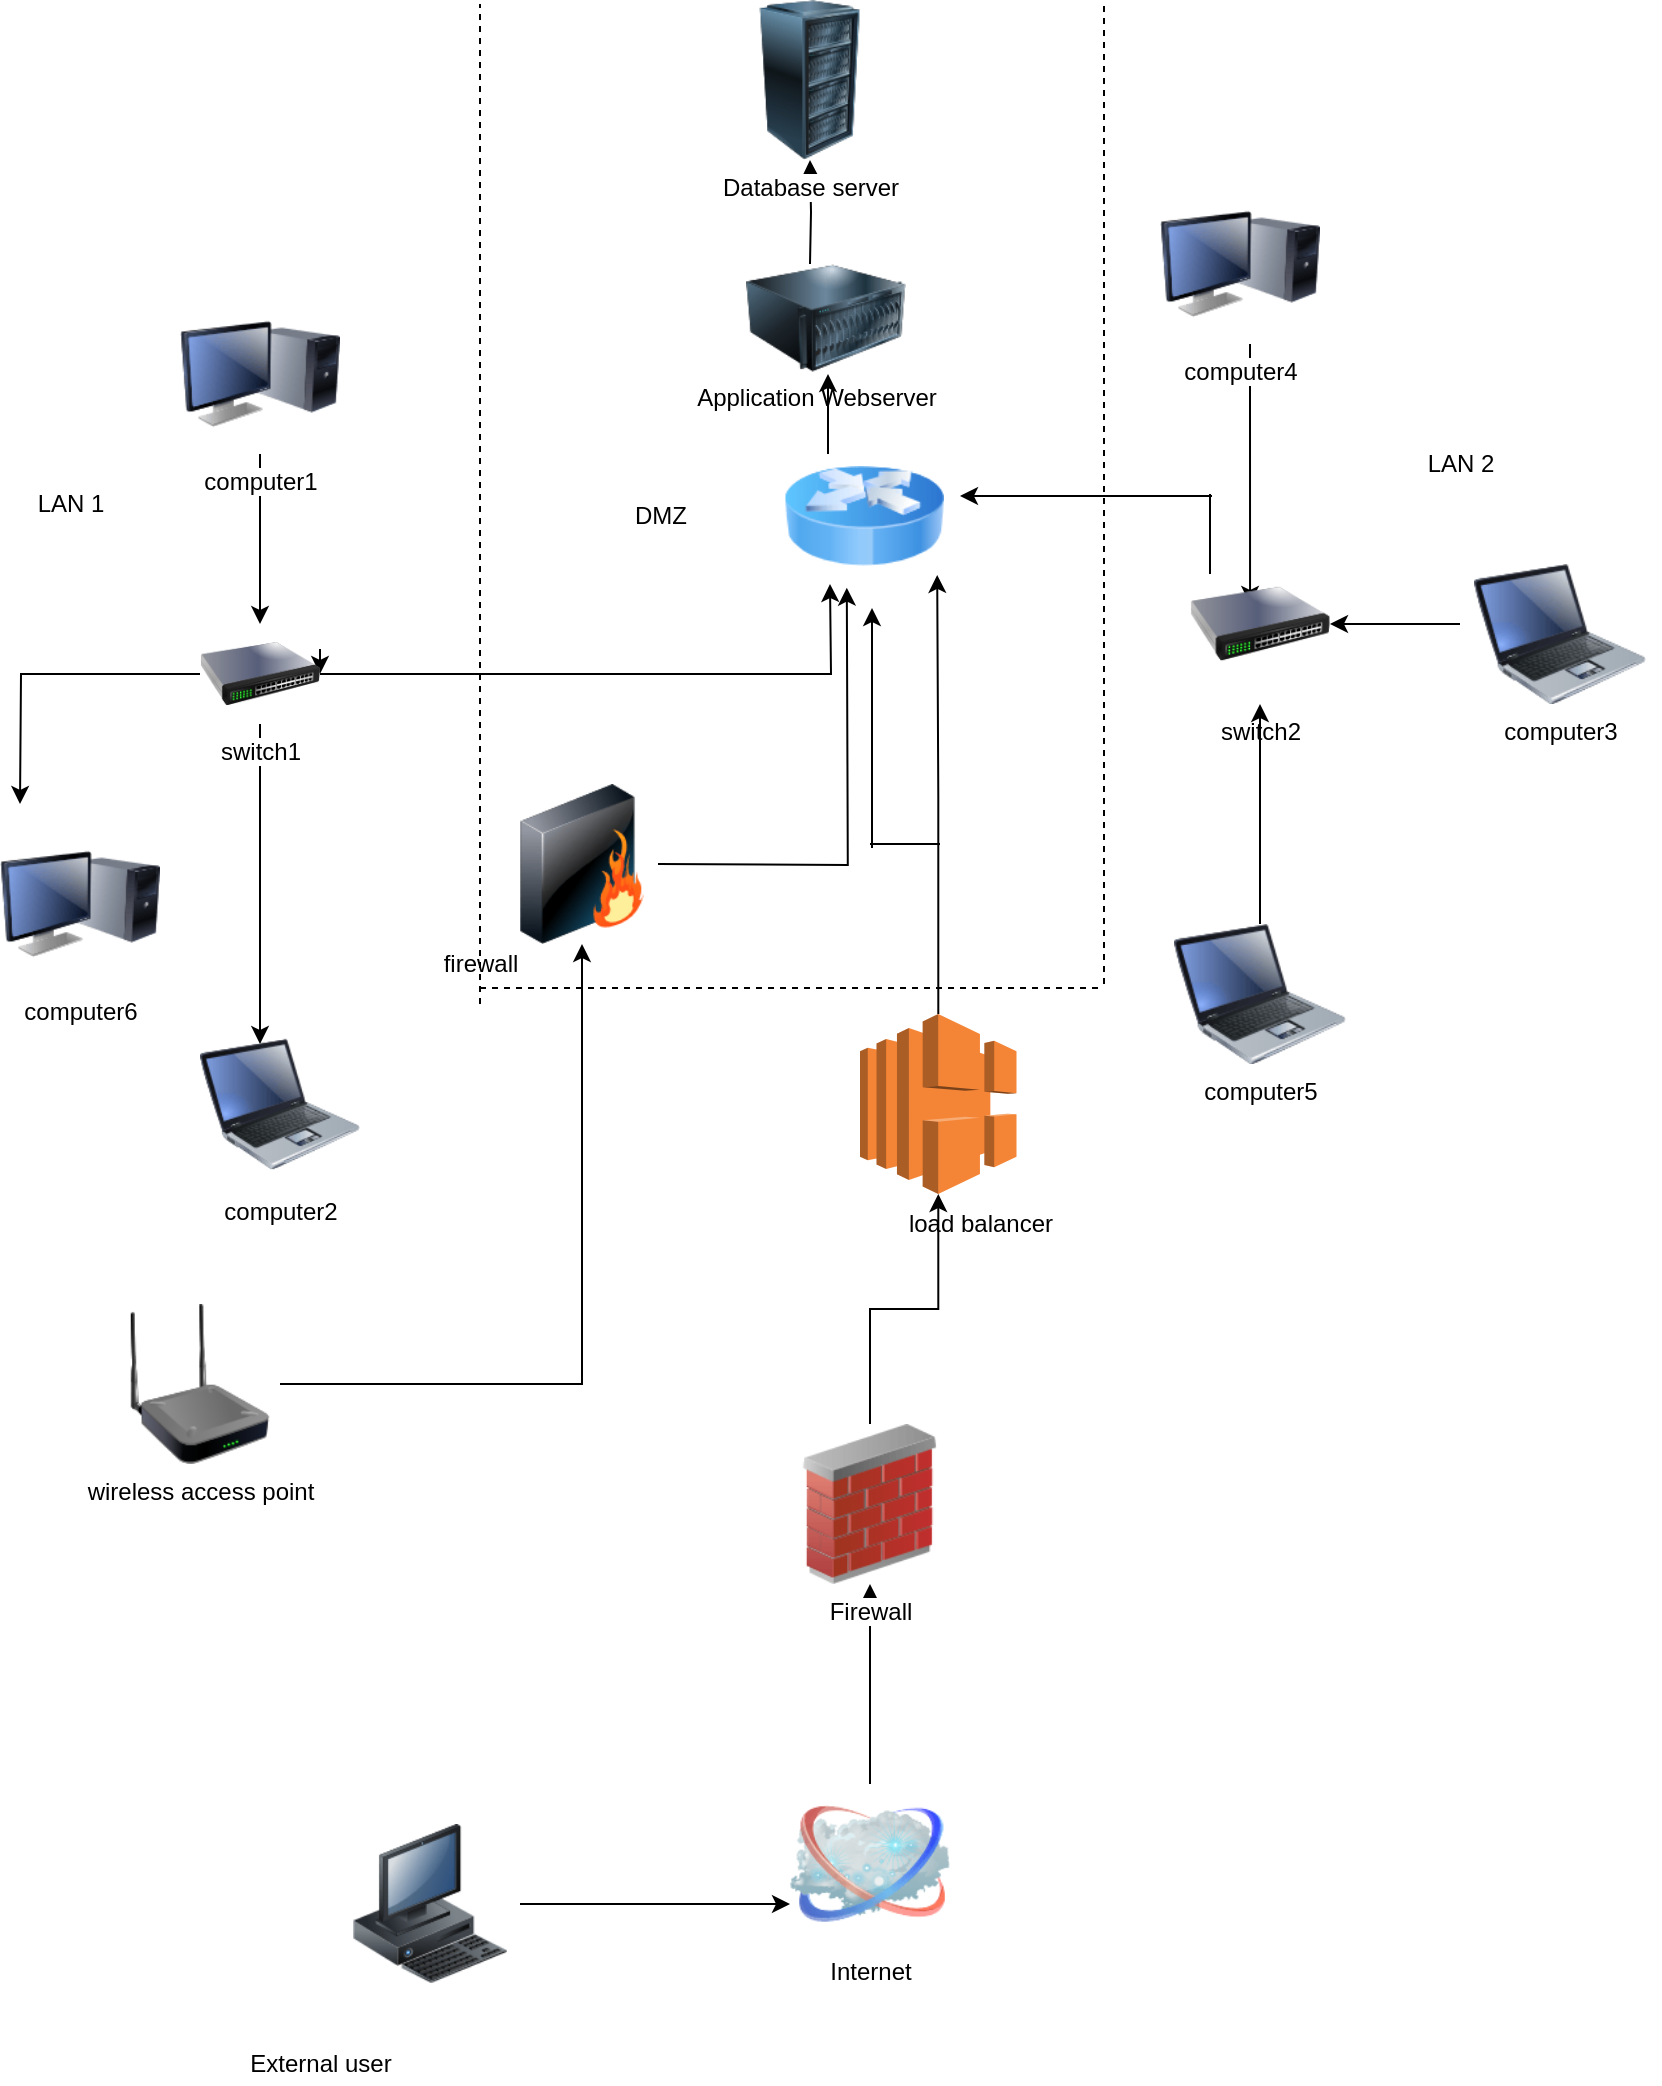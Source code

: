 <mxfile version="14.7.0" type="google"><diagram id="9Ln__WcN5FOQuSjU5_l4" name="Page-1"><mxGraphModel dx="1888" dy="580" grid="1" gridSize="10" guides="1" tooltips="1" connect="1" arrows="1" fold="1" page="1" pageScale="1" pageWidth="850" pageHeight="1100" math="0" shadow="0"><root><mxCell id="0"/><mxCell id="1" parent="0"/><mxCell id="Edn5bEbhi4a-0aCmNT7H-79" style="edgeStyle=orthogonalEdgeStyle;rounded=0;orthogonalLoop=1;jettySize=auto;html=1;entryX=0.5;entryY=1;entryDx=0;entryDy=0;" parent="1" source="Edn5bEbhi4a-0aCmNT7H-8" target="Edn5bEbhi4a-0aCmNT7H-9" edge="1"><mxGeometry relative="1" as="geometry"/></mxCell><mxCell id="Edn5bEbhi4a-0aCmNT7H-8" value="Internet" style="image;html=1;image=img/lib/clip_art/networking/Cloud_128x128.png" parent="1" vertex="1"><mxGeometry x="385" y="910" width="80" height="80" as="geometry"/></mxCell><mxCell id="Edn5bEbhi4a-0aCmNT7H-18" value="computer2" style="image;html=1;image=img/lib/clip_art/computers/Laptop_128x128.png" parent="1" vertex="1"><mxGeometry x="90" y="530" width="80" height="80" as="geometry"/></mxCell><mxCell id="Edn5bEbhi4a-0aCmNT7H-58" style="edgeStyle=orthogonalEdgeStyle;rounded=0;orthogonalLoop=1;jettySize=auto;html=1;entryX=1;entryY=0.5;entryDx=0;entryDy=0;" parent="1" source="Edn5bEbhi4a-0aCmNT7H-19" target="Edn5bEbhi4a-0aCmNT7H-22" edge="1"><mxGeometry relative="1" as="geometry"><Array as="points"><mxPoint x="700" y="330"/><mxPoint x="700" y="330"/></Array></mxGeometry></mxCell><mxCell id="Edn5bEbhi4a-0aCmNT7H-19" value="computer3" style="image;html=1;image=img/lib/clip_art/computers/Laptop_128x128.png" parent="1" vertex="1"><mxGeometry x="720" y="300" width="100" height="70" as="geometry"/></mxCell><mxCell id="Edn5bEbhi4a-0aCmNT7H-55" style="edgeStyle=orthogonalEdgeStyle;rounded=0;orthogonalLoop=1;jettySize=auto;html=1;entryX=0.429;entryY=0.375;entryDx=0;entryDy=0;entryPerimeter=0;" parent="1" source="Edn5bEbhi4a-0aCmNT7H-20" target="Edn5bEbhi4a-0aCmNT7H-22" edge="1"><mxGeometry relative="1" as="geometry"><Array as="points"><mxPoint x="615" y="220"/><mxPoint x="615" y="220"/></Array></mxGeometry></mxCell><mxCell id="Edn5bEbhi4a-0aCmNT7H-20" value="computer4" style="image;html=1;image=img/lib/clip_art/computers/Monitor_Tower_128x128.png" parent="1" vertex="1"><mxGeometry x="570" y="110" width="80" height="80" as="geometry"/></mxCell><mxCell id="Edn5bEbhi4a-0aCmNT7H-53" style="edgeStyle=orthogonalEdgeStyle;rounded=0;orthogonalLoop=1;jettySize=auto;html=1;" parent="1" source="Edn5bEbhi4a-0aCmNT7H-21" target="Edn5bEbhi4a-0aCmNT7H-7" edge="1"><mxGeometry relative="1" as="geometry"/></mxCell><mxCell id="Edn5bEbhi4a-0aCmNT7H-21" value="computer1" style="image;html=1;image=img/lib/clip_art/computers/Monitor_Tower_128x128.png" parent="1" vertex="1"><mxGeometry x="80" y="165" width="80" height="80" as="geometry"/></mxCell><mxCell id="Edn5bEbhi4a-0aCmNT7H-22" value="switch2" style="image;html=1;image=img/lib/clip_art/networking/Switch_128x128.png" parent="1" vertex="1"><mxGeometry x="585" y="290" width="70" height="80" as="geometry"/></mxCell><mxCell id="Edn5bEbhi4a-0aCmNT7H-59" style="edgeStyle=orthogonalEdgeStyle;rounded=0;orthogonalLoop=1;jettySize=auto;html=1;" parent="1" source="Edn5bEbhi4a-0aCmNT7H-23" target="Edn5bEbhi4a-0aCmNT7H-22" edge="1"><mxGeometry relative="1" as="geometry"/></mxCell><mxCell id="Edn5bEbhi4a-0aCmNT7H-23" value="computer5" style="image;html=1;image=img/lib/clip_art/computers/Laptop_128x128.png" parent="1" vertex="1"><mxGeometry x="570" y="480" width="100" height="70" as="geometry"/></mxCell><mxCell id="Edn5bEbhi4a-0aCmNT7H-25" value="computer6" style="image;html=1;image=img/lib/clip_art/computers/Monitor_Tower_128x128.png" parent="1" vertex="1"><mxGeometry x="-10" y="430" width="80" height="80" as="geometry"/></mxCell><mxCell id="Edn5bEbhi4a-0aCmNT7H-78" style="edgeStyle=orthogonalEdgeStyle;rounded=0;orthogonalLoop=1;jettySize=auto;html=1;" parent="1" source="Edn5bEbhi4a-0aCmNT7H-9" target="Edn5bEbhi4a-0aCmNT7H-68" edge="1"><mxGeometry relative="1" as="geometry"/></mxCell><mxCell id="Edn5bEbhi4a-0aCmNT7H-9" value="Firewall" style="image;html=1;image=img/lib/clip_art/networking/Firewall_02_128x128.png" parent="1" vertex="1"><mxGeometry x="385" y="730" width="80" height="80" as="geometry"/></mxCell><mxCell id="Edn5bEbhi4a-0aCmNT7H-44" style="edgeStyle=orthogonalEdgeStyle;curved=1;rounded=0;orthogonalLoop=1;jettySize=auto;html=1;exitX=1;exitY=0.25;exitDx=0;exitDy=0;entryX=1;entryY=0.5;entryDx=0;entryDy=0;" parent="1" source="Edn5bEbhi4a-0aCmNT7H-7" target="Edn5bEbhi4a-0aCmNT7H-7" edge="1"><mxGeometry relative="1" as="geometry"/></mxCell><mxCell id="Edn5bEbhi4a-0aCmNT7H-54" style="edgeStyle=orthogonalEdgeStyle;rounded=0;orthogonalLoop=1;jettySize=auto;html=1;entryX=0.25;entryY=1;entryDx=0;entryDy=0;" parent="1" source="Edn5bEbhi4a-0aCmNT7H-7" edge="1"><mxGeometry relative="1" as="geometry"><mxPoint x="405" y="310" as="targetPoint"/></mxGeometry></mxCell><mxCell id="Edn5bEbhi4a-0aCmNT7H-61" style="edgeStyle=orthogonalEdgeStyle;rounded=0;orthogonalLoop=1;jettySize=auto;html=1;" parent="1" source="Edn5bEbhi4a-0aCmNT7H-7" edge="1"><mxGeometry relative="1" as="geometry"><mxPoint y="420" as="targetPoint"/></mxGeometry></mxCell><mxCell id="Edn5bEbhi4a-0aCmNT7H-62" style="edgeStyle=orthogonalEdgeStyle;rounded=0;orthogonalLoop=1;jettySize=auto;html=1;" parent="1" source="Edn5bEbhi4a-0aCmNT7H-7" edge="1"><mxGeometry relative="1" as="geometry"><mxPoint x="120" y="540" as="targetPoint"/></mxGeometry></mxCell><mxCell id="Edn5bEbhi4a-0aCmNT7H-7" value="switch1" style="image;html=1;image=img/lib/clip_art/networking/Switch_128x128.png" parent="1" vertex="1"><mxGeometry x="90" y="330" width="60" height="50" as="geometry"/></mxCell><mxCell id="Edn5bEbhi4a-0aCmNT7H-73" style="edgeStyle=orthogonalEdgeStyle;rounded=0;orthogonalLoop=1;jettySize=auto;html=1;entryX=0.5;entryY=1;entryDx=0;entryDy=0;" parent="1" source="Edn5bEbhi4a-0aCmNT7H-67" target="Edn5bEbhi4a-0aCmNT7H-72" edge="1"><mxGeometry relative="1" as="geometry"/></mxCell><mxCell id="Edn5bEbhi4a-0aCmNT7H-67" value="wireless access point" style="image;html=1;image=img/lib/clip_art/networking/Repeater_128x128.png" parent="1" vertex="1"><mxGeometry x="50" y="670" width="80" height="80" as="geometry"/></mxCell><mxCell id="Edn5bEbhi4a-0aCmNT7H-77" style="edgeStyle=orthogonalEdgeStyle;rounded=0;orthogonalLoop=1;jettySize=auto;html=1;entryX=0.92;entryY=0.943;entryDx=0;entryDy=0;entryPerimeter=0;" parent="1" source="Edn5bEbhi4a-0aCmNT7H-68" edge="1"><mxGeometry relative="1" as="geometry"><mxPoint x="458.6" y="305.44" as="targetPoint"/></mxGeometry></mxCell><mxCell id="Edn5bEbhi4a-0aCmNT7H-68" value="" style="outlineConnect=0;dashed=0;verticalLabelPosition=bottom;verticalAlign=top;align=center;html=1;shape=mxgraph.aws3.elastic_load_balancing;fillColor=#F58536;gradientColor=none;" parent="1" vertex="1"><mxGeometry x="420" y="525" width="78.25" height="90" as="geometry"/></mxCell><mxCell id="h33ua-BUwazuL2H9Vc7R-15" style="edgeStyle=orthogonalEdgeStyle;rounded=0;orthogonalLoop=1;jettySize=auto;html=1;entryX=0.5;entryY=1;entryDx=0;entryDy=0;endArrow=classic;endFill=1;" edge="1" parent="1" target="Edn5bEbhi4a-0aCmNT7H-70"><mxGeometry relative="1" as="geometry"><mxPoint x="395" y="150" as="sourcePoint"/></mxGeometry></mxCell><mxCell id="Edn5bEbhi4a-0aCmNT7H-70" value="Database server" style="image;html=1;image=img/lib/clip_art/computers/Server_Rack_128x128.png" parent="1" vertex="1"><mxGeometry x="355" y="18" width="80" height="80" as="geometry"/></mxCell><mxCell id="Edn5bEbhi4a-0aCmNT7H-75" style="edgeStyle=orthogonalEdgeStyle;rounded=0;orthogonalLoop=1;jettySize=auto;html=1;entryX=0.38;entryY=1.023;entryDx=0;entryDy=0;entryPerimeter=0;" parent="1" edge="1"><mxGeometry relative="1" as="geometry"><mxPoint x="319" y="450" as="sourcePoint"/><mxPoint x="413.4" y="311.84" as="targetPoint"/></mxGeometry></mxCell><mxCell id="Edn5bEbhi4a-0aCmNT7H-72" value="" style="image;html=1;image=img/lib/clip_art/networking/Firewall_128x128.png" parent="1" vertex="1"><mxGeometry x="241" y="410" width="80" height="80" as="geometry"/></mxCell><mxCell id="h33ua-BUwazuL2H9Vc7R-1" value="" style="endArrow=none;html=1;" edge="1" parent="1"><mxGeometry width="50" height="50" relative="1" as="geometry"><mxPoint x="425" y="440" as="sourcePoint"/><mxPoint x="460" y="440" as="targetPoint"/></mxGeometry></mxCell><mxCell id="h33ua-BUwazuL2H9Vc7R-3" value="" style="endArrow=classic;html=1;endFill=1;" edge="1" parent="1"><mxGeometry width="50" height="50" relative="1" as="geometry"><mxPoint x="426" y="442" as="sourcePoint"/><mxPoint x="426" y="322" as="targetPoint"/><Array as="points"><mxPoint x="426" y="372"/></Array></mxGeometry></mxCell><mxCell id="h33ua-BUwazuL2H9Vc7R-4" value="load balancer" style="text;html=1;align=center;verticalAlign=middle;resizable=0;points=[];autosize=1;strokeColor=none;" vertex="1" parent="1"><mxGeometry x="435" y="620" width="90" height="20" as="geometry"/></mxCell><mxCell id="h33ua-BUwazuL2H9Vc7R-5" value="firewall" style="text;html=1;align=center;verticalAlign=middle;resizable=0;points=[];autosize=1;strokeColor=none;" vertex="1" parent="1"><mxGeometry x="205" y="490" width="50" height="20" as="geometry"/></mxCell><mxCell id="h33ua-BUwazuL2H9Vc7R-7" style="edgeStyle=orthogonalEdgeStyle;rounded=0;orthogonalLoop=1;jettySize=auto;html=1;exitX=1;exitY=0.5;exitDx=0;exitDy=0;entryX=0;entryY=0.75;entryDx=0;entryDy=0;endArrow=classic;endFill=1;" edge="1" parent="1" source="h33ua-BUwazuL2H9Vc7R-6" target="Edn5bEbhi4a-0aCmNT7H-8"><mxGeometry relative="1" as="geometry"/></mxCell><mxCell id="h33ua-BUwazuL2H9Vc7R-6" value="" style="image;html=1;image=img/lib/clip_art/computers/Workstation_128x128.png" vertex="1" parent="1"><mxGeometry x="160" y="930" width="90" height="80" as="geometry"/></mxCell><mxCell id="h33ua-BUwazuL2H9Vc7R-8" value="External user" style="text;html=1;align=center;verticalAlign=middle;resizable=0;points=[];autosize=1;strokeColor=none;" vertex="1" parent="1"><mxGeometry x="105" y="1040" width="90" height="20" as="geometry"/></mxCell><mxCell id="h33ua-BUwazuL2H9Vc7R-9" value="" style="image;html=1;image=img/lib/clip_art/computers/Server_128x128.png" vertex="1" parent="1"><mxGeometry x="363" y="137" width="80" height="80" as="geometry"/></mxCell><mxCell id="h33ua-BUwazuL2H9Vc7R-10" value="" style="image;html=1;image=img/lib/clip_art/networking/Router_Icon_128x128.png" vertex="1" parent="1"><mxGeometry x="382" y="236" width="80" height="80" as="geometry"/></mxCell><mxCell id="h33ua-BUwazuL2H9Vc7R-11" value="Application Webserver" style="text;html=1;align=center;verticalAlign=middle;resizable=0;points=[];autosize=1;strokeColor=none;" vertex="1" parent="1"><mxGeometry x="328" y="207" width="140" height="20" as="geometry"/></mxCell><mxCell id="h33ua-BUwazuL2H9Vc7R-12" value="" style="endArrow=none;html=1;" edge="1" parent="1"><mxGeometry width="50" height="50" relative="1" as="geometry"><mxPoint x="350" y="280" as="sourcePoint"/><mxPoint x="350" y="280" as="targetPoint"/></mxGeometry></mxCell><mxCell id="h33ua-BUwazuL2H9Vc7R-14" value="" style="endArrow=classic;html=1;endFill=1;" edge="1" parent="1"><mxGeometry width="50" height="50" relative="1" as="geometry"><mxPoint x="404" y="245" as="sourcePoint"/><mxPoint x="404" y="205" as="targetPoint"/></mxGeometry></mxCell><mxCell id="h33ua-BUwazuL2H9Vc7R-16" value="LAN 1" style="text;html=1;align=center;verticalAlign=middle;resizable=0;points=[];autosize=1;strokeColor=none;" vertex="1" parent="1"><mxGeometry y="260" width="50" height="20" as="geometry"/></mxCell><mxCell id="h33ua-BUwazuL2H9Vc7R-17" value="LAN 2" style="text;html=1;align=center;verticalAlign=middle;resizable=0;points=[];autosize=1;strokeColor=none;" vertex="1" parent="1"><mxGeometry x="695" y="240" width="50" height="20" as="geometry"/></mxCell><mxCell id="h33ua-BUwazuL2H9Vc7R-18" value="" style="endArrow=none;dashed=1;html=1;" edge="1" parent="1"><mxGeometry width="50" height="50" relative="1" as="geometry"><mxPoint x="230" y="512" as="sourcePoint"/><mxPoint x="540" y="512" as="targetPoint"/><Array as="points"><mxPoint x="300" y="512"/></Array></mxGeometry></mxCell><mxCell id="h33ua-BUwazuL2H9Vc7R-19" value="DMZ" style="text;html=1;align=center;verticalAlign=middle;resizable=0;points=[];autosize=1;strokeColor=none;" vertex="1" parent="1"><mxGeometry x="300" y="266" width="40" height="20" as="geometry"/></mxCell><mxCell id="h33ua-BUwazuL2H9Vc7R-21" value="" style="endArrow=none;dashed=1;html=1;" edge="1" parent="1"><mxGeometry width="50" height="50" relative="1" as="geometry"><mxPoint x="230" y="520" as="sourcePoint"/><mxPoint x="230" y="20" as="targetPoint"/></mxGeometry></mxCell><mxCell id="h33ua-BUwazuL2H9Vc7R-22" value="" style="endArrow=none;dashed=1;html=1;" edge="1" parent="1"><mxGeometry width="50" height="50" relative="1" as="geometry"><mxPoint x="542" y="510" as="sourcePoint"/><mxPoint x="542" y="21" as="targetPoint"/></mxGeometry></mxCell><mxCell id="h33ua-BUwazuL2H9Vc7R-24" value="" style="endArrow=classic;html=1;endFill=1;" edge="1" parent="1"><mxGeometry width="50" height="50" relative="1" as="geometry"><mxPoint x="596" y="266" as="sourcePoint"/><mxPoint x="470" y="266" as="targetPoint"/></mxGeometry></mxCell><mxCell id="h33ua-BUwazuL2H9Vc7R-25" value="" style="endArrow=none;html=1;" edge="1" parent="1"><mxGeometry width="50" height="50" relative="1" as="geometry"><mxPoint x="595" y="305" as="sourcePoint"/><mxPoint x="595" y="265" as="targetPoint"/><Array as="points"><mxPoint x="595" y="295"/></Array></mxGeometry></mxCell></root></mxGraphModel></diagram></mxfile>